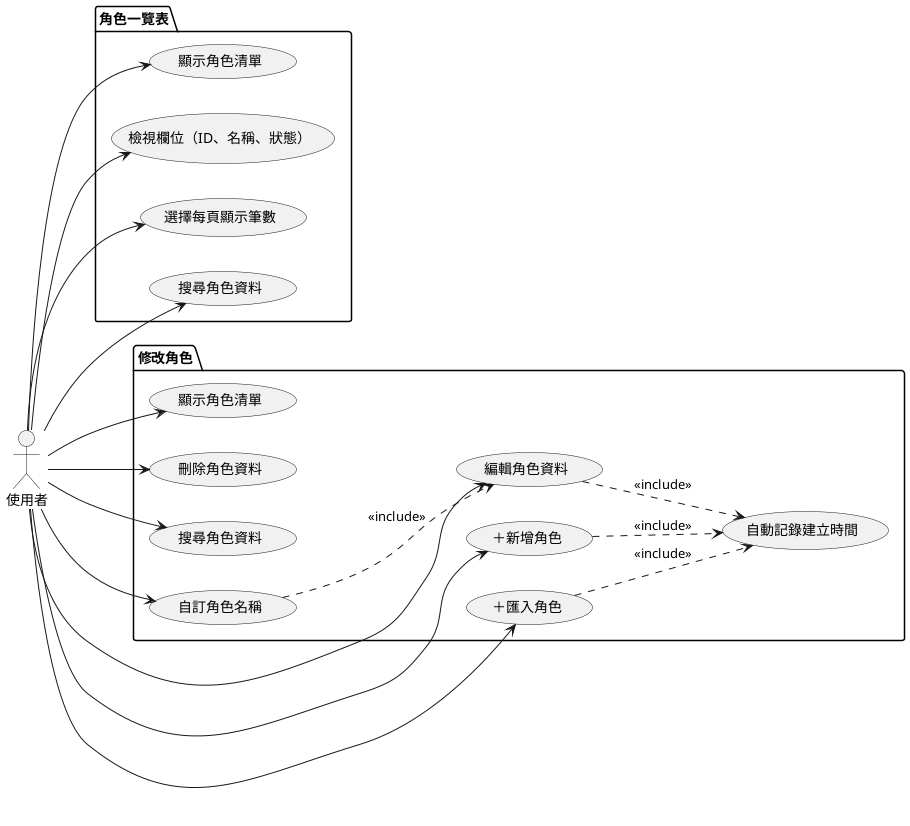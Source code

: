 @startuml role_overview

left to right direction

actor 使用者

package "角色一覽表" {
    usecase "顯示角色清單" as UC1
    usecase "檢視欄位（ID、名稱、狀態）" as UC2
    usecase "選擇每頁顯示筆數" as UC3
    usecase "搜尋角色資料" as UC4
}

package "修改角色" {
    usecase "顯示角色清單" as UC5
    usecase "編輯角色資料" as UC6
    usecase "刪除角色資料" as UC7
    usecase "搜尋角色資料" as UC8
    usecase "自訂角色名稱" as UC9
    usecase "＋新增角色" as UC10
    usecase "＋匯入角色" as UC11
    usecase "自動記錄建立時間" as UC12
}

UC6 .down.> UC12 : <<include>>
UC9 .down.> UC6 : <<include>>
UC10 .down.> UC12 : <<include>>
UC11 .down.> UC12 : <<include>>

使用者 --> UC1
使用者 --> UC2
使用者 --> UC3
使用者 --> UC4
使用者 --> UC5
使用者 --> UC6
使用者 --> UC7
使用者 --> UC8
使用者 --> UC9
使用者 --> UC10
使用者 --> UC11

@enduml
